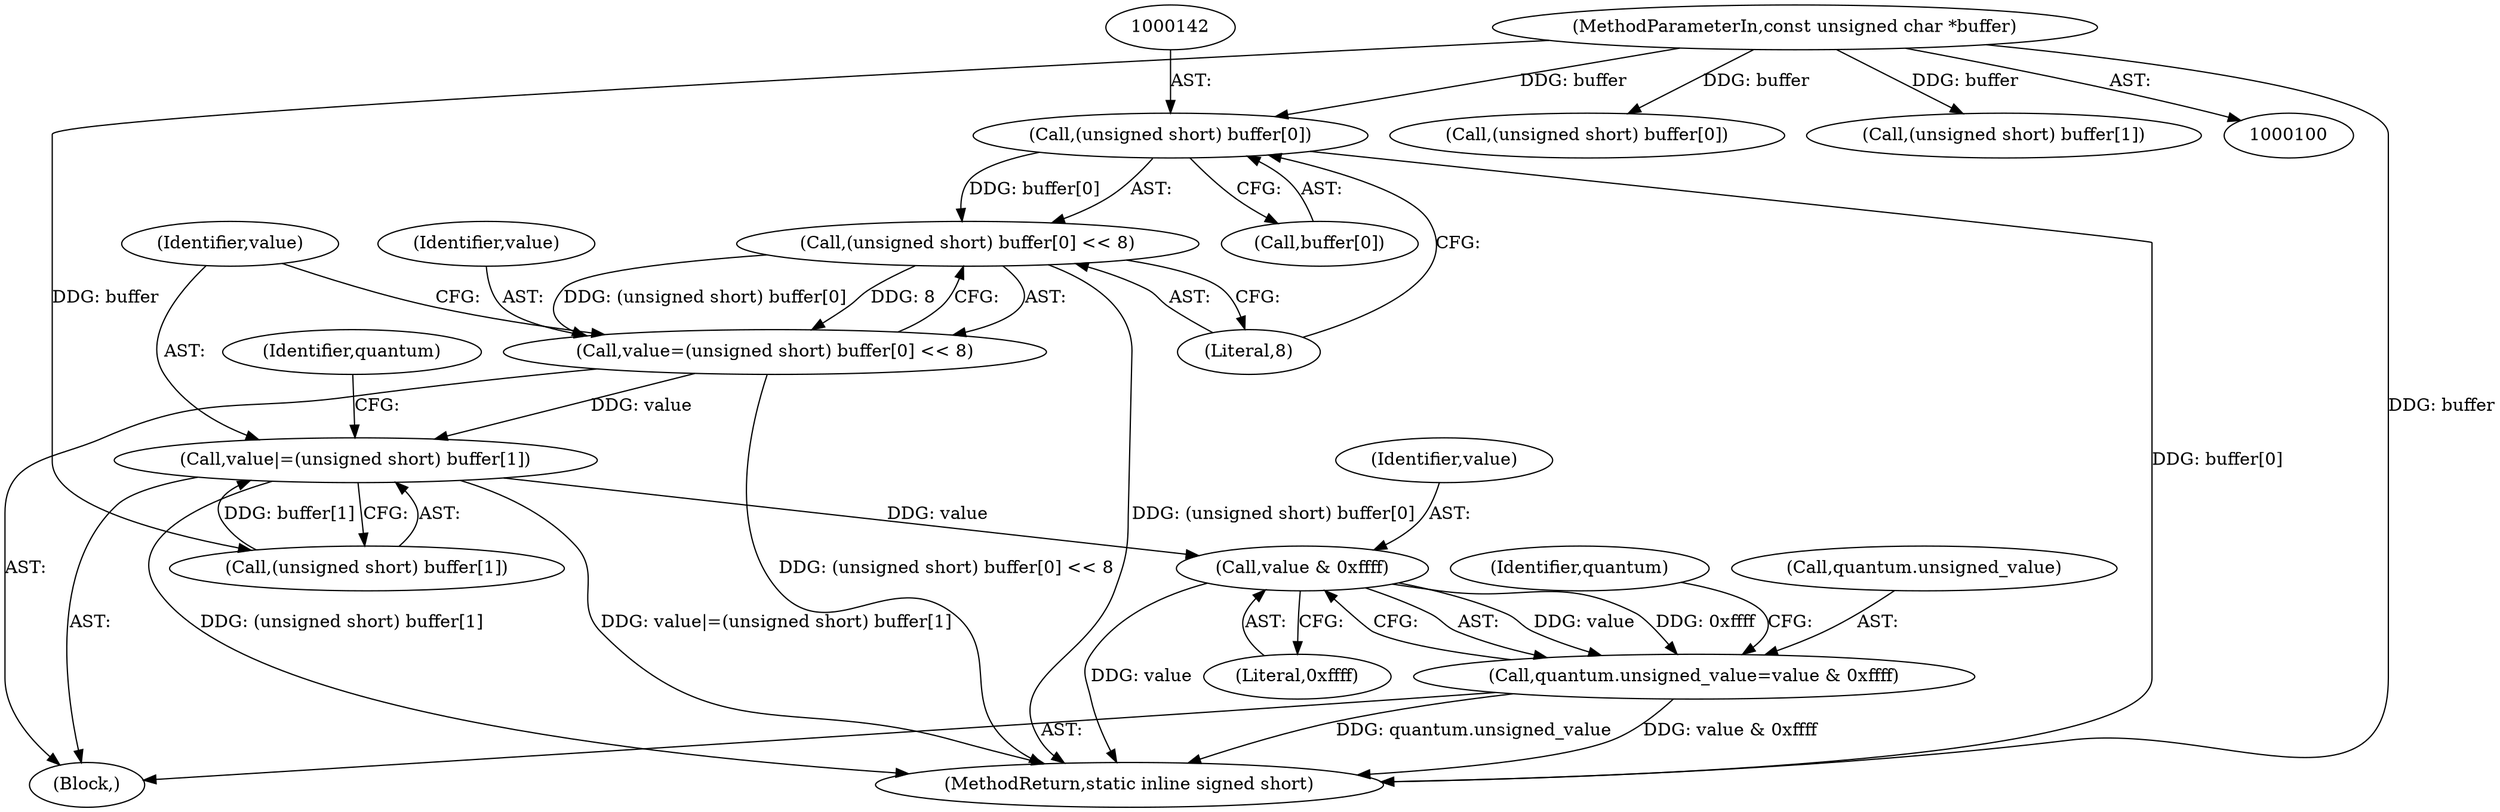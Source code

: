 digraph "0_ImageMagick_d8ab7f046587f2e9f734b687ba7e6e10147c294b_9@array" {
"1000141" [label="(Call,(unsigned short) buffer[0])"];
"1000102" [label="(MethodParameterIn,const unsigned char *buffer)"];
"1000140" [label="(Call,(unsigned short) buffer[0] << 8)"];
"1000138" [label="(Call,value=(unsigned short) buffer[0] << 8)"];
"1000147" [label="(Call,value|=(unsigned short) buffer[1])"];
"1000158" [label="(Call,value & 0xffff)"];
"1000154" [label="(Call,quantum.unsigned_value=value & 0xffff)"];
"1000154" [label="(Call,quantum.unsigned_value=value & 0xffff)"];
"1000148" [label="(Identifier,value)"];
"1000138" [label="(Call,value=(unsigned short) buffer[0] << 8)"];
"1000149" [label="(Call,(unsigned short) buffer[1])"];
"1000163" [label="(Identifier,quantum)"];
"1000155" [label="(Call,quantum.unsigned_value)"];
"1000122" [label="(Call,(unsigned short) buffer[0])"];
"1000139" [label="(Identifier,value)"];
"1000159" [label="(Identifier,value)"];
"1000140" [label="(Call,(unsigned short) buffer[0] << 8)"];
"1000143" [label="(Call,buffer[0])"];
"1000160" [label="(Literal,0xffff)"];
"1000165" [label="(MethodReturn,static inline signed short)"];
"1000146" [label="(Literal,8)"];
"1000141" [label="(Call,(unsigned short) buffer[0])"];
"1000156" [label="(Identifier,quantum)"];
"1000114" [label="(Call,(unsigned short) buffer[1])"];
"1000158" [label="(Call,value & 0xffff)"];
"1000103" [label="(Block,)"];
"1000147" [label="(Call,value|=(unsigned short) buffer[1])"];
"1000102" [label="(MethodParameterIn,const unsigned char *buffer)"];
"1000141" -> "1000140"  [label="AST: "];
"1000141" -> "1000143"  [label="CFG: "];
"1000142" -> "1000141"  [label="AST: "];
"1000143" -> "1000141"  [label="AST: "];
"1000146" -> "1000141"  [label="CFG: "];
"1000141" -> "1000165"  [label="DDG: buffer[0]"];
"1000141" -> "1000140"  [label="DDG: buffer[0]"];
"1000102" -> "1000141"  [label="DDG: buffer"];
"1000102" -> "1000100"  [label="AST: "];
"1000102" -> "1000165"  [label="DDG: buffer"];
"1000102" -> "1000114"  [label="DDG: buffer"];
"1000102" -> "1000122"  [label="DDG: buffer"];
"1000102" -> "1000149"  [label="DDG: buffer"];
"1000140" -> "1000138"  [label="AST: "];
"1000140" -> "1000146"  [label="CFG: "];
"1000146" -> "1000140"  [label="AST: "];
"1000138" -> "1000140"  [label="CFG: "];
"1000140" -> "1000165"  [label="DDG: (unsigned short) buffer[0]"];
"1000140" -> "1000138"  [label="DDG: (unsigned short) buffer[0]"];
"1000140" -> "1000138"  [label="DDG: 8"];
"1000138" -> "1000103"  [label="AST: "];
"1000139" -> "1000138"  [label="AST: "];
"1000148" -> "1000138"  [label="CFG: "];
"1000138" -> "1000165"  [label="DDG: (unsigned short) buffer[0] << 8"];
"1000138" -> "1000147"  [label="DDG: value"];
"1000147" -> "1000103"  [label="AST: "];
"1000147" -> "1000149"  [label="CFG: "];
"1000148" -> "1000147"  [label="AST: "];
"1000149" -> "1000147"  [label="AST: "];
"1000156" -> "1000147"  [label="CFG: "];
"1000147" -> "1000165"  [label="DDG: (unsigned short) buffer[1]"];
"1000147" -> "1000165"  [label="DDG: value|=(unsigned short) buffer[1]"];
"1000149" -> "1000147"  [label="DDG: buffer[1]"];
"1000147" -> "1000158"  [label="DDG: value"];
"1000158" -> "1000154"  [label="AST: "];
"1000158" -> "1000160"  [label="CFG: "];
"1000159" -> "1000158"  [label="AST: "];
"1000160" -> "1000158"  [label="AST: "];
"1000154" -> "1000158"  [label="CFG: "];
"1000158" -> "1000165"  [label="DDG: value"];
"1000158" -> "1000154"  [label="DDG: value"];
"1000158" -> "1000154"  [label="DDG: 0xffff"];
"1000154" -> "1000103"  [label="AST: "];
"1000155" -> "1000154"  [label="AST: "];
"1000163" -> "1000154"  [label="CFG: "];
"1000154" -> "1000165"  [label="DDG: quantum.unsigned_value"];
"1000154" -> "1000165"  [label="DDG: value & 0xffff"];
}
